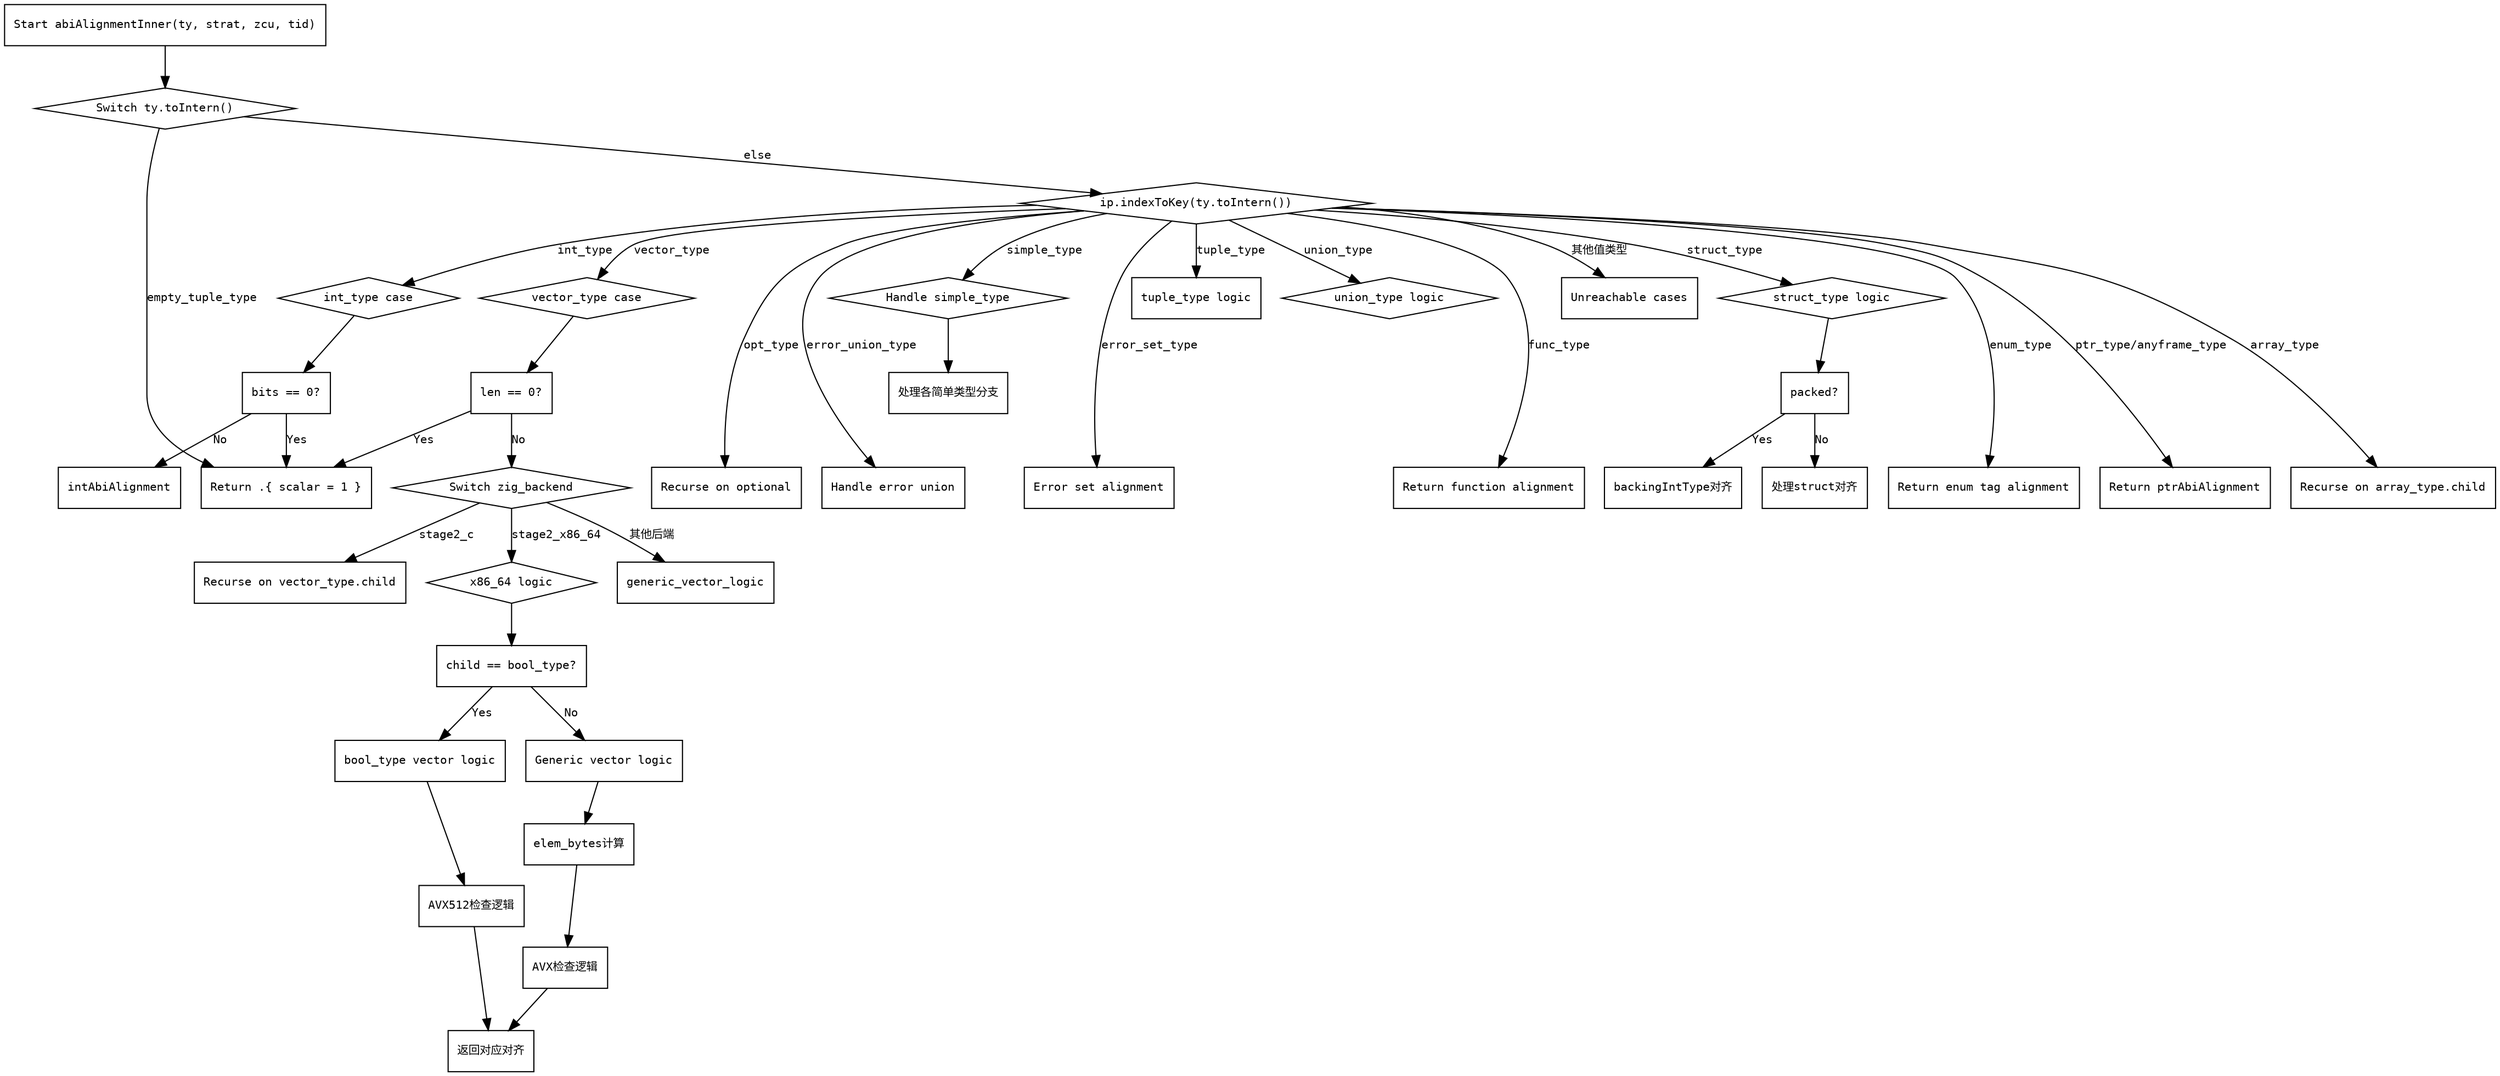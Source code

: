 
digraph flowchart {
    node [shape=rectangle, fontname="Courier", fontsize=10];
    edge [fontname="Courier", fontsize=10];

    start [label="Start abiAlignmentInner(ty, strat, zcu, tid)"];
    switch_ty [label="Switch ty.toIntern()", shape=diamond];
    empty_tuple [label="Return .{ scalar = 1 }"];
    else_case [label="ip.indexToKey(ty.toIntern())", shape=diamond];
    int_type [label="int_type case", shape=diamond];
    ptr_anyframe [label="Return ptrAbiAlignment"];
    array_type [label="Recurse on array_type.child"];
    vector_type [label="vector_type case", shape=diamond];
    backend_switch [label="Switch zig_backend", shape=diamond];
    stage2_c [label="Recurse on vector_type.child"];
    stage2_x86 [label="x86_64 logic", shape=diamond];
    bool_vector [label="bool_type vector logic"];
    other_vector [label="Generic vector logic"];
    opt_type [label="Recurse on optional"];
    error_union [label="Handle error union"];
    error_set [label="Error set alignment"];
    func_type [label="Return function alignment"];
    simple_type [label="Handle simple_type", shape=diamond];
    struct_type [label="struct_type logic", shape=diamond];
    tuple_type [label="tuple_type logic"];
    union_type [label="union_type logic", shape=diamond];
    enum_type [label="Return enum tag alignment"];
    others [label="Unreachable cases"];

    start -> switch_ty;
    switch_ty -> empty_tuple [label="empty_tuple_type"];
    switch_ty -> else_case [label="else"];

    else_case -> int_type [label="int_type"];
    else_case -> ptr_anyframe [label="ptr_type/anyframe_type"];
    else_case -> array_type [label="array_type"];
    else_case -> vector_type [label="vector_type"];
    else_case -> opt_type [label="opt_type"];
    else_case -> error_union [label="error_union_type"];
    else_case -> error_set [label="error_set_type"];
    else_case -> func_type [label="func_type"];
    else_case -> simple_type [label="simple_type"];
    else_case -> struct_type [label="struct_type"];
    else_case -> tuple_type [label="tuple_type"];
    else_case -> union_type [label="union_type"];
    else_case -> enum_type [label="enum_type"];
    else_case -> others [label="其他值类型"];

    int_type -> "bits == 0?" [shape=diamond];
    "bits == 0?" -> empty_tuple [label="Yes"];
    "bits == 0?" -> "intAbiAlignment" [label="No"];

    vector_type -> "len == 0?" [shape=diamond];
    "len == 0?" -> empty_tuple [label="Yes"];
    "len == 0?" -> backend_switch [label="No"];

    backend_switch -> stage2_c [label="stage2_c"];
    backend_switch -> stage2_x86 [label="stage2_x86_64"];
    backend_switch -> "generic_vector_logic" [label="其他后端"];

    stage2_x86 -> "child == bool_type?" [shape=diamond];
    "child == bool_type?" -> bool_vector [label="Yes"];
    "child == bool_type?" -> other_vector [label="No"];

    bool_vector -> "AVX512检查逻辑" -> "返回对应对齐";
    other_vector -> "elem_bytes计算" -> "AVX检查逻辑" -> "返回对应对齐";

    simple_type -> "处理各简单类型分支" [shape=diamond];
    struct_type -> "packed?" [shape=diamond];
    "packed?" -> "backingIntType对齐" [label="Yes"];
    "packed?" -> "处理struct对齐" [label="No"];

    { rank=same; empty_tuple; ptr_anyframe; array_type; opt_type; error_union; error_set; func_type; enum_type }
}
